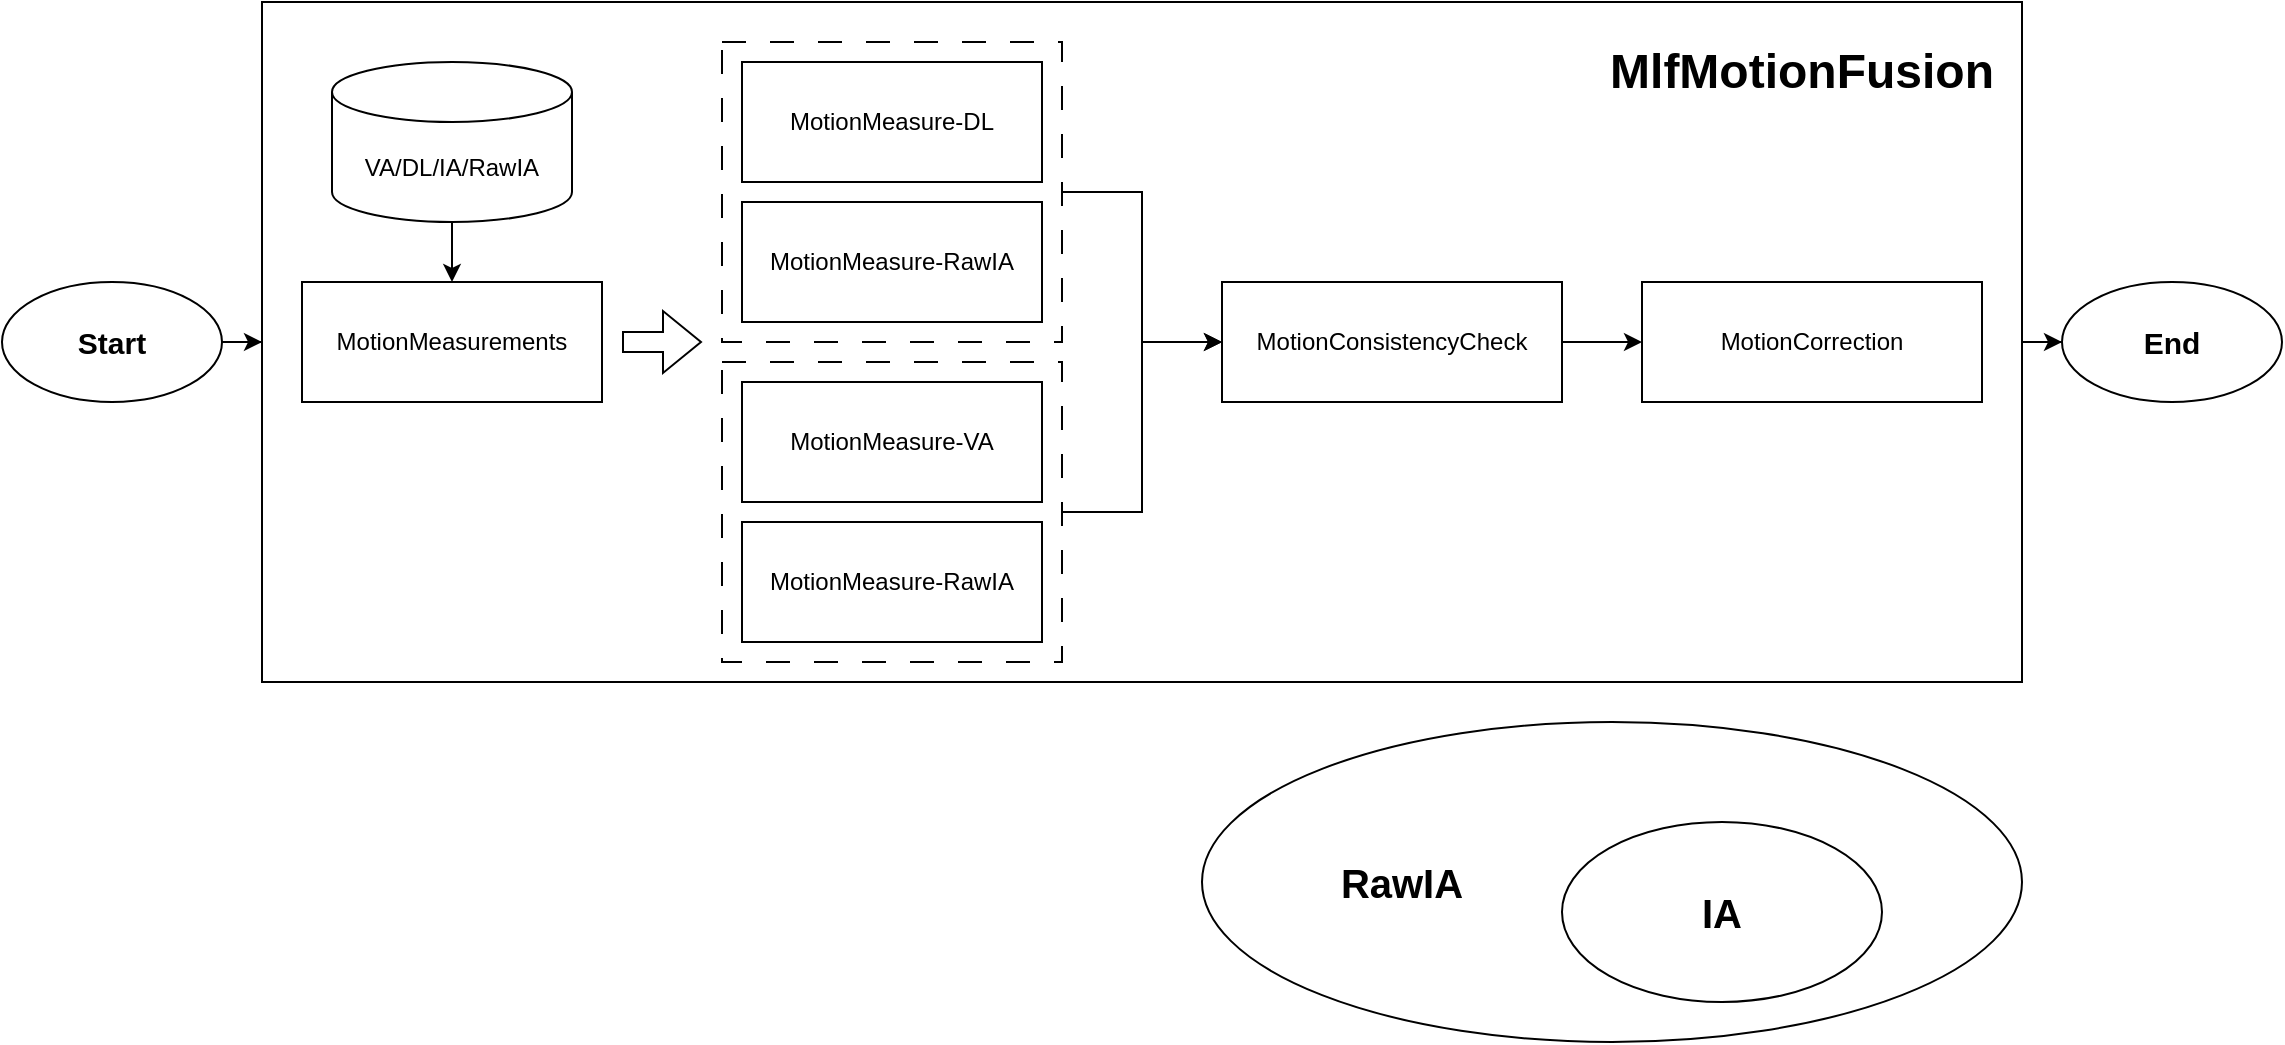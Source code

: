 <mxfile version="24.7.7">
  <diagram name="第 1 页" id="cfGqA1K73Aj2xrChd5-J">
    <mxGraphModel dx="2947" dy="1347" grid="1" gridSize="10" guides="1" tooltips="1" connect="1" arrows="1" fold="1" page="1" pageScale="1" pageWidth="827" pageHeight="1169" math="0" shadow="0">
      <root>
        <mxCell id="0" />
        <mxCell id="1" parent="0" />
        <mxCell id="jW8SP01IK_JrXBrxsOXc-32" style="edgeStyle=orthogonalEdgeStyle;rounded=0;orthogonalLoop=1;jettySize=auto;html=1;entryX=0;entryY=0.5;entryDx=0;entryDy=0;" edge="1" parent="1" source="jW8SP01IK_JrXBrxsOXc-28" target="jW8SP01IK_JrXBrxsOXc-29">
          <mxGeometry relative="1" as="geometry" />
        </mxCell>
        <mxCell id="jW8SP01IK_JrXBrxsOXc-28" value="" style="rounded=0;whiteSpace=wrap;html=1;" vertex="1" parent="1">
          <mxGeometry x="60" y="280" width="880" height="340" as="geometry" />
        </mxCell>
        <mxCell id="jW8SP01IK_JrXBrxsOXc-19" style="edgeStyle=orthogonalEdgeStyle;rounded=0;orthogonalLoop=1;jettySize=auto;html=1;entryX=0;entryY=0.5;entryDx=0;entryDy=0;" edge="1" parent="1" source="jW8SP01IK_JrXBrxsOXc-9" target="jW8SP01IK_JrXBrxsOXc-11">
          <mxGeometry relative="1" as="geometry" />
        </mxCell>
        <mxCell id="jW8SP01IK_JrXBrxsOXc-9" value="" style="rounded=0;whiteSpace=wrap;html=1;dashed=1;dashPattern=12 12;" vertex="1" parent="1">
          <mxGeometry x="290" y="300" width="170" height="150" as="geometry" />
        </mxCell>
        <mxCell id="jW8SP01IK_JrXBrxsOXc-1" value="MotionMeasurements" style="rounded=0;whiteSpace=wrap;html=1;" vertex="1" parent="1">
          <mxGeometry x="80" y="420" width="150" height="60" as="geometry" />
        </mxCell>
        <mxCell id="jW8SP01IK_JrXBrxsOXc-3" value="MotionMeasure-RawIA" style="rounded=0;whiteSpace=wrap;html=1;" vertex="1" parent="1">
          <mxGeometry x="300" y="380" width="150" height="60" as="geometry" />
        </mxCell>
        <mxCell id="jW8SP01IK_JrXBrxsOXc-4" value="MotionMeasure-DL" style="rounded=0;whiteSpace=wrap;html=1;" vertex="1" parent="1">
          <mxGeometry x="300" y="310" width="150" height="60" as="geometry" />
        </mxCell>
        <mxCell id="jW8SP01IK_JrXBrxsOXc-8" style="edgeStyle=orthogonalEdgeStyle;rounded=0;orthogonalLoop=1;jettySize=auto;html=1;" edge="1" parent="1" source="jW8SP01IK_JrXBrxsOXc-7" target="jW8SP01IK_JrXBrxsOXc-1">
          <mxGeometry relative="1" as="geometry" />
        </mxCell>
        <mxCell id="jW8SP01IK_JrXBrxsOXc-7" value="VA/DL/IA/RawIA" style="shape=cylinder3;whiteSpace=wrap;html=1;boundedLbl=1;backgroundOutline=1;size=15;" vertex="1" parent="1">
          <mxGeometry x="95" y="310" width="120" height="80" as="geometry" />
        </mxCell>
        <mxCell id="jW8SP01IK_JrXBrxsOXc-10" value="" style="shape=flexArrow;endArrow=classic;html=1;rounded=0;" edge="1" parent="1">
          <mxGeometry width="50" height="50" relative="1" as="geometry">
            <mxPoint x="240" y="450" as="sourcePoint" />
            <mxPoint x="280" y="450" as="targetPoint" />
          </mxGeometry>
        </mxCell>
        <mxCell id="jW8SP01IK_JrXBrxsOXc-26" style="edgeStyle=orthogonalEdgeStyle;rounded=0;orthogonalLoop=1;jettySize=auto;html=1;entryX=0;entryY=0.5;entryDx=0;entryDy=0;" edge="1" parent="1" source="jW8SP01IK_JrXBrxsOXc-11" target="jW8SP01IK_JrXBrxsOXc-25">
          <mxGeometry relative="1" as="geometry" />
        </mxCell>
        <mxCell id="jW8SP01IK_JrXBrxsOXc-11" value="MotionConsistencyCheck" style="rounded=0;whiteSpace=wrap;html=1;" vertex="1" parent="1">
          <mxGeometry x="540" y="420" width="170" height="60" as="geometry" />
        </mxCell>
        <mxCell id="jW8SP01IK_JrXBrxsOXc-24" style="edgeStyle=orthogonalEdgeStyle;rounded=0;orthogonalLoop=1;jettySize=auto;html=1;entryX=0;entryY=0.5;entryDx=0;entryDy=0;" edge="1" parent="1" source="jW8SP01IK_JrXBrxsOXc-16" target="jW8SP01IK_JrXBrxsOXc-11">
          <mxGeometry relative="1" as="geometry" />
        </mxCell>
        <mxCell id="jW8SP01IK_JrXBrxsOXc-16" value="" style="rounded=0;whiteSpace=wrap;html=1;dashed=1;dashPattern=12 12;" vertex="1" parent="1">
          <mxGeometry x="290" y="460" width="170" height="150" as="geometry" />
        </mxCell>
        <mxCell id="jW8SP01IK_JrXBrxsOXc-17" value="MotionMeasure-RawIA" style="rounded=0;whiteSpace=wrap;html=1;" vertex="1" parent="1">
          <mxGeometry x="300" y="540" width="150" height="60" as="geometry" />
        </mxCell>
        <mxCell id="jW8SP01IK_JrXBrxsOXc-18" value="MotionMeasure-VA" style="rounded=0;whiteSpace=wrap;html=1;" vertex="1" parent="1">
          <mxGeometry x="300" y="470" width="150" height="60" as="geometry" />
        </mxCell>
        <mxCell id="jW8SP01IK_JrXBrxsOXc-25" value="MotionCorrection" style="rounded=0;whiteSpace=wrap;html=1;" vertex="1" parent="1">
          <mxGeometry x="750" y="420" width="170" height="60" as="geometry" />
        </mxCell>
        <mxCell id="jW8SP01IK_JrXBrxsOXc-31" style="edgeStyle=orthogonalEdgeStyle;rounded=0;orthogonalLoop=1;jettySize=auto;html=1;" edge="1" parent="1" source="jW8SP01IK_JrXBrxsOXc-27" target="jW8SP01IK_JrXBrxsOXc-28">
          <mxGeometry relative="1" as="geometry" />
        </mxCell>
        <mxCell id="jW8SP01IK_JrXBrxsOXc-27" value="&lt;b style=&quot;font-size: 15px;&quot;&gt;Start&lt;/b&gt;" style="ellipse;whiteSpace=wrap;html=1;fontSize=15;" vertex="1" parent="1">
          <mxGeometry x="-70" y="420" width="110" height="60" as="geometry" />
        </mxCell>
        <mxCell id="jW8SP01IK_JrXBrxsOXc-29" value="&lt;b style=&quot;font-size: 15px;&quot;&gt;End&lt;/b&gt;" style="ellipse;whiteSpace=wrap;html=1;fontSize=15;" vertex="1" parent="1">
          <mxGeometry x="960" y="420" width="110" height="60" as="geometry" />
        </mxCell>
        <mxCell id="jW8SP01IK_JrXBrxsOXc-33" value="" style="ellipse;whiteSpace=wrap;html=1;" vertex="1" parent="1">
          <mxGeometry x="530" y="640" width="410" height="160" as="geometry" />
        </mxCell>
        <mxCell id="jW8SP01IK_JrXBrxsOXc-34" value="&lt;b&gt;&lt;font style=&quot;font-size: 20px;&quot;&gt;IA&lt;/font&gt;&lt;/b&gt;" style="ellipse;whiteSpace=wrap;html=1;" vertex="1" parent="1">
          <mxGeometry x="710" y="690" width="160" height="90" as="geometry" />
        </mxCell>
        <mxCell id="jW8SP01IK_JrXBrxsOXc-35" value="&lt;font style=&quot;font-size: 20px;&quot;&gt;&lt;b&gt;RawIA&lt;/b&gt;&lt;/font&gt;" style="text;html=1;align=center;verticalAlign=middle;whiteSpace=wrap;rounded=0;" vertex="1" parent="1">
          <mxGeometry x="600" y="705" width="60" height="30" as="geometry" />
        </mxCell>
        <mxCell id="jW8SP01IK_JrXBrxsOXc-36" value="MlfMotionFusion" style="text;html=1;align=center;verticalAlign=middle;whiteSpace=wrap;rounded=0;fontStyle=1;fontSize=24;" vertex="1" parent="1">
          <mxGeometry x="800" y="300" width="60" height="30" as="geometry" />
        </mxCell>
      </root>
    </mxGraphModel>
  </diagram>
</mxfile>
